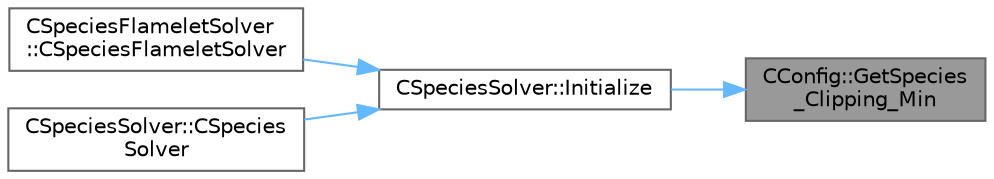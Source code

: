 digraph "CConfig::GetSpecies_Clipping_Min"
{
 // LATEX_PDF_SIZE
  bgcolor="transparent";
  edge [fontname=Helvetica,fontsize=10,labelfontname=Helvetica,labelfontsize=10];
  node [fontname=Helvetica,fontsize=10,shape=box,height=0.2,width=0.4];
  rankdir="RL";
  Node1 [id="Node000001",label="CConfig::GetSpecies\l_Clipping_Min",height=0.2,width=0.4,color="gray40", fillcolor="grey60", style="filled", fontcolor="black",tooltip="Get the minimum bound for scalar transport clipping."];
  Node1 -> Node2 [id="edge1_Node000001_Node000002",dir="back",color="steelblue1",style="solid",tooltip=" "];
  Node2 [id="Node000002",label="CSpeciesSolver::Initialize",height=0.2,width=0.4,color="grey40", fillcolor="white", style="filled",URL="$classCSpeciesSolver.html#a3add249849d759ed3feec4f335aa9cde",tooltip=" "];
  Node2 -> Node3 [id="edge2_Node000002_Node000003",dir="back",color="steelblue1",style="solid",tooltip=" "];
  Node3 [id="Node000003",label="CSpeciesFlameletSolver\l::CSpeciesFlameletSolver",height=0.2,width=0.4,color="grey40", fillcolor="white", style="filled",URL="$classCSpeciesFlameletSolver.html#ad28daa94ec7a426fd00201bf6139da04",tooltip="Constructor."];
  Node2 -> Node4 [id="edge3_Node000002_Node000004",dir="back",color="steelblue1",style="solid",tooltip=" "];
  Node4 [id="Node000004",label="CSpeciesSolver::CSpecies\lSolver",height=0.2,width=0.4,color="grey40", fillcolor="white", style="filled",URL="$classCSpeciesSolver.html#a3a7863355bb316fe760afeb1db4ca66c",tooltip="Constructor of the class."];
}
